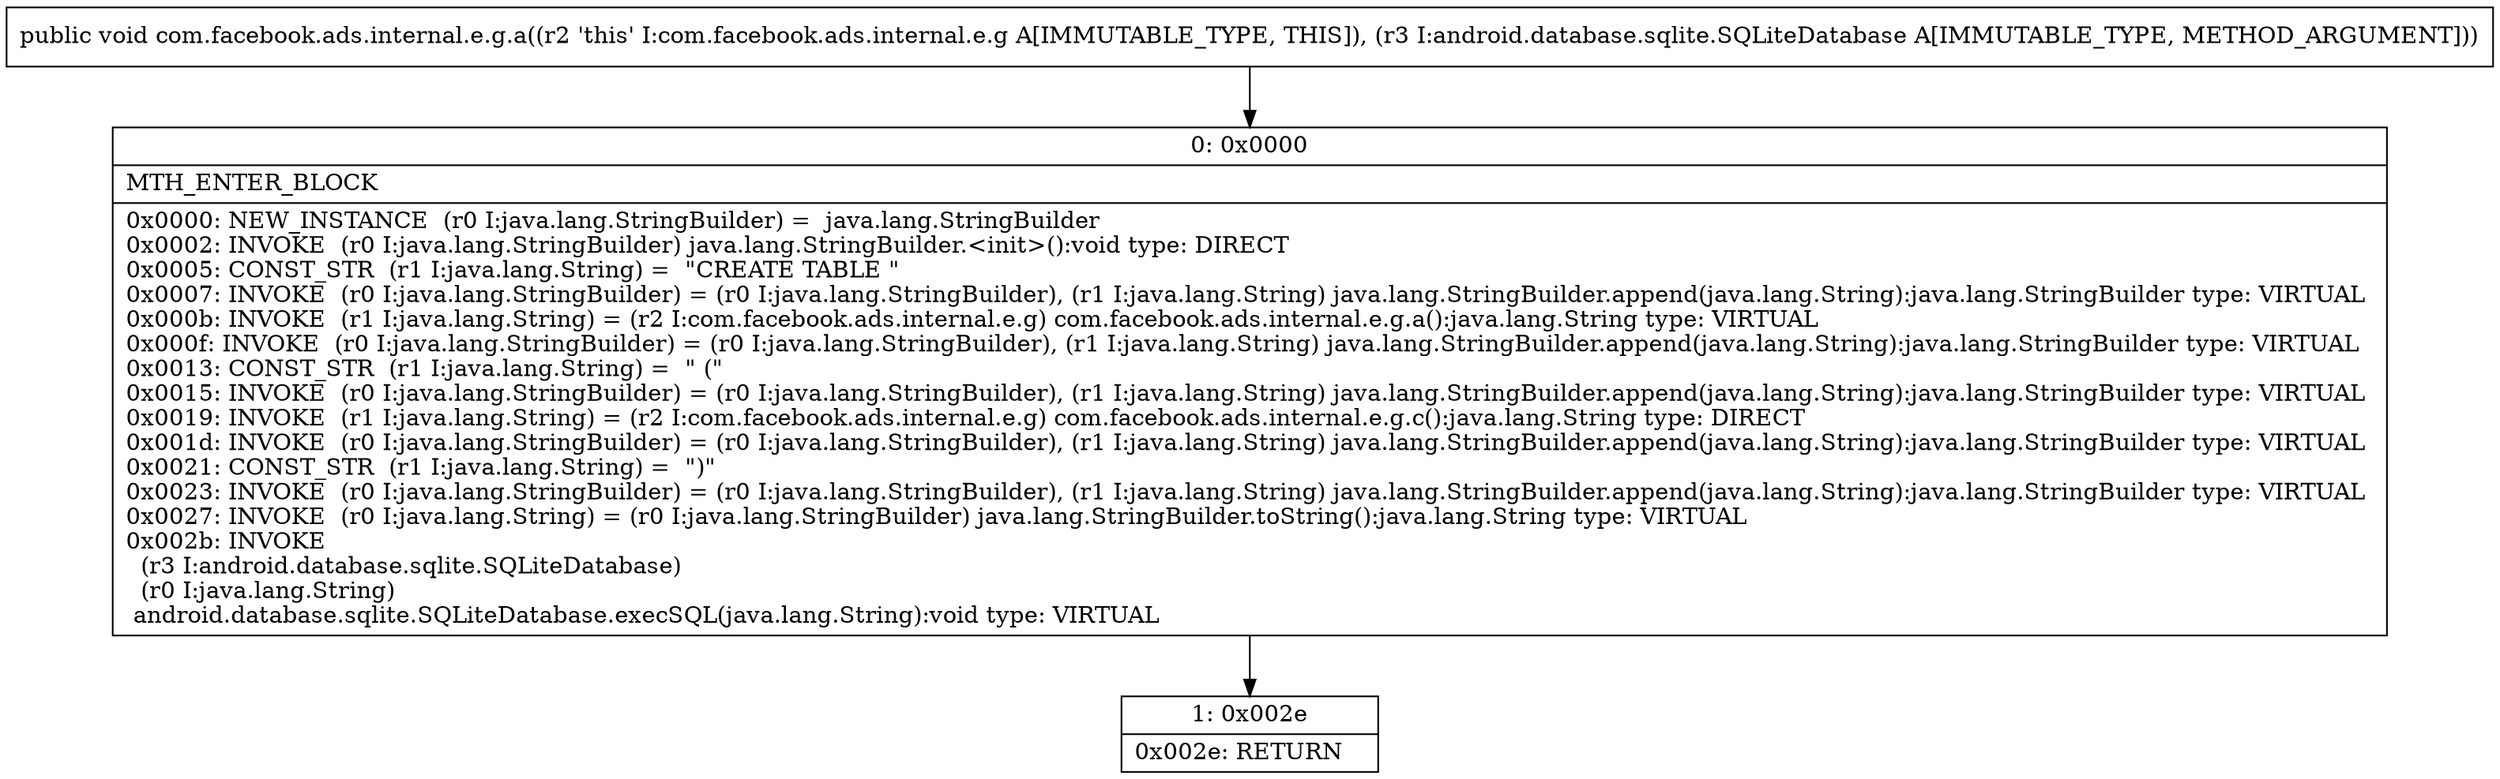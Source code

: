 digraph "CFG forcom.facebook.ads.internal.e.g.a(Landroid\/database\/sqlite\/SQLiteDatabase;)V" {
Node_0 [shape=record,label="{0\:\ 0x0000|MTH_ENTER_BLOCK\l|0x0000: NEW_INSTANCE  (r0 I:java.lang.StringBuilder) =  java.lang.StringBuilder \l0x0002: INVOKE  (r0 I:java.lang.StringBuilder) java.lang.StringBuilder.\<init\>():void type: DIRECT \l0x0005: CONST_STR  (r1 I:java.lang.String) =  \"CREATE TABLE \" \l0x0007: INVOKE  (r0 I:java.lang.StringBuilder) = (r0 I:java.lang.StringBuilder), (r1 I:java.lang.String) java.lang.StringBuilder.append(java.lang.String):java.lang.StringBuilder type: VIRTUAL \l0x000b: INVOKE  (r1 I:java.lang.String) = (r2 I:com.facebook.ads.internal.e.g) com.facebook.ads.internal.e.g.a():java.lang.String type: VIRTUAL \l0x000f: INVOKE  (r0 I:java.lang.StringBuilder) = (r0 I:java.lang.StringBuilder), (r1 I:java.lang.String) java.lang.StringBuilder.append(java.lang.String):java.lang.StringBuilder type: VIRTUAL \l0x0013: CONST_STR  (r1 I:java.lang.String) =  \" (\" \l0x0015: INVOKE  (r0 I:java.lang.StringBuilder) = (r0 I:java.lang.StringBuilder), (r1 I:java.lang.String) java.lang.StringBuilder.append(java.lang.String):java.lang.StringBuilder type: VIRTUAL \l0x0019: INVOKE  (r1 I:java.lang.String) = (r2 I:com.facebook.ads.internal.e.g) com.facebook.ads.internal.e.g.c():java.lang.String type: DIRECT \l0x001d: INVOKE  (r0 I:java.lang.StringBuilder) = (r0 I:java.lang.StringBuilder), (r1 I:java.lang.String) java.lang.StringBuilder.append(java.lang.String):java.lang.StringBuilder type: VIRTUAL \l0x0021: CONST_STR  (r1 I:java.lang.String) =  \")\" \l0x0023: INVOKE  (r0 I:java.lang.StringBuilder) = (r0 I:java.lang.StringBuilder), (r1 I:java.lang.String) java.lang.StringBuilder.append(java.lang.String):java.lang.StringBuilder type: VIRTUAL \l0x0027: INVOKE  (r0 I:java.lang.String) = (r0 I:java.lang.StringBuilder) java.lang.StringBuilder.toString():java.lang.String type: VIRTUAL \l0x002b: INVOKE  \l  (r3 I:android.database.sqlite.SQLiteDatabase)\l  (r0 I:java.lang.String)\l android.database.sqlite.SQLiteDatabase.execSQL(java.lang.String):void type: VIRTUAL \l}"];
Node_1 [shape=record,label="{1\:\ 0x002e|0x002e: RETURN   \l}"];
MethodNode[shape=record,label="{public void com.facebook.ads.internal.e.g.a((r2 'this' I:com.facebook.ads.internal.e.g A[IMMUTABLE_TYPE, THIS]), (r3 I:android.database.sqlite.SQLiteDatabase A[IMMUTABLE_TYPE, METHOD_ARGUMENT])) }"];
MethodNode -> Node_0;
Node_0 -> Node_1;
}

